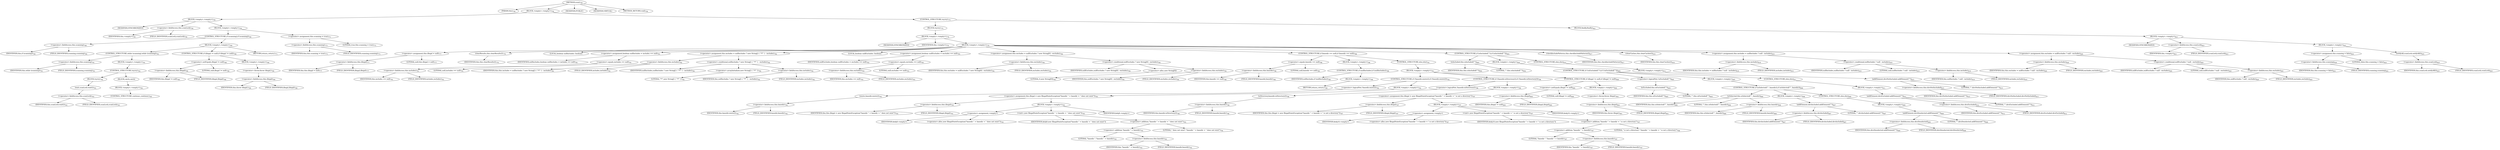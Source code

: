 digraph "scan" {  
"871" [label = <(METHOD,scan)<SUB>758</SUB>> ]
"33" [label = <(PARAM,this)<SUB>758</SUB>> ]
"872" [label = <(BLOCK,&lt;empty&gt;,&lt;empty&gt;)<SUB>758</SUB>> ]
"873" [label = <(BLOCK,&lt;empty&gt;,&lt;empty&gt;)<SUB>759</SUB>> ]
"874" [label = <(MODIFIER,SYNCHRONIZED)> ]
"875" [label = <(&lt;operator&gt;.fieldAccess,this.scanLock)<SUB>759</SUB>> ]
"876" [label = <(IDENTIFIER,this,&lt;empty&gt;)<SUB>759</SUB>> ]
"877" [label = <(FIELD_IDENTIFIER,scanLock,scanLock)<SUB>759</SUB>> ]
"878" [label = <(BLOCK,&lt;empty&gt;,&lt;empty&gt;)<SUB>759</SUB>> ]
"879" [label = <(CONTROL_STRUCTURE,if (scanning),if (scanning))<SUB>760</SUB>> ]
"880" [label = <(&lt;operator&gt;.fieldAccess,this.scanning)<SUB>760</SUB>> ]
"881" [label = <(IDENTIFIER,this,if (scanning))<SUB>760</SUB>> ]
"882" [label = <(FIELD_IDENTIFIER,scanning,scanning)<SUB>760</SUB>> ]
"883" [label = <(BLOCK,&lt;empty&gt;,&lt;empty&gt;)<SUB>760</SUB>> ]
"884" [label = <(CONTROL_STRUCTURE,while (scanning),while (scanning))<SUB>761</SUB>> ]
"885" [label = <(&lt;operator&gt;.fieldAccess,this.scanning)<SUB>761</SUB>> ]
"886" [label = <(IDENTIFIER,this,while (scanning))<SUB>761</SUB>> ]
"887" [label = <(FIELD_IDENTIFIER,scanning,scanning)<SUB>761</SUB>> ]
"888" [label = <(BLOCK,&lt;empty&gt;,&lt;empty&gt;)<SUB>761</SUB>> ]
"889" [label = <(CONTROL_STRUCTURE,try,try)<SUB>762</SUB>> ]
"890" [label = <(BLOCK,try,try)<SUB>762</SUB>> ]
"891" [label = <(wait,scanLock.wait())<SUB>763</SUB>> ]
"892" [label = <(&lt;operator&gt;.fieldAccess,this.scanLock)<SUB>763</SUB>> ]
"893" [label = <(IDENTIFIER,this,scanLock.wait())<SUB>763</SUB>> ]
"894" [label = <(FIELD_IDENTIFIER,scanLock,scanLock)<SUB>763</SUB>> ]
"895" [label = <(BLOCK,catch,catch)> ]
"896" [label = <(BLOCK,&lt;empty&gt;,&lt;empty&gt;)<SUB>764</SUB>> ]
"897" [label = <(CONTROL_STRUCTURE,continue;,continue;)<SUB>765</SUB>> ]
"898" [label = <(CONTROL_STRUCTURE,if (illegal != null),if (illegal != null))<SUB>768</SUB>> ]
"899" [label = <(&lt;operator&gt;.notEquals,illegal != null)<SUB>768</SUB>> ]
"900" [label = <(&lt;operator&gt;.fieldAccess,this.illegal)<SUB>768</SUB>> ]
"901" [label = <(IDENTIFIER,this,illegal != null)<SUB>768</SUB>> ]
"902" [label = <(FIELD_IDENTIFIER,illegal,illegal)<SUB>768</SUB>> ]
"903" [label = <(LITERAL,null,illegal != null)<SUB>768</SUB>> ]
"904" [label = <(BLOCK,&lt;empty&gt;,&lt;empty&gt;)<SUB>768</SUB>> ]
"905" [label = <(&lt;operator&gt;.throw,throw illegal;)<SUB>769</SUB>> ]
"906" [label = <(&lt;operator&gt;.fieldAccess,this.illegal)<SUB>769</SUB>> ]
"907" [label = <(IDENTIFIER,this,throw illegal;)<SUB>769</SUB>> ]
"908" [label = <(FIELD_IDENTIFIER,illegal,illegal)<SUB>769</SUB>> ]
"909" [label = <(RETURN,return;,return;)<SUB>771</SUB>> ]
"910" [label = <(&lt;operator&gt;.assignment,this.scanning = true)<SUB>773</SUB>> ]
"911" [label = <(&lt;operator&gt;.fieldAccess,this.scanning)<SUB>773</SUB>> ]
"912" [label = <(IDENTIFIER,this,this.scanning = true)<SUB>773</SUB>> ]
"913" [label = <(FIELD_IDENTIFIER,scanning,scanning)<SUB>773</SUB>> ]
"914" [label = <(LITERAL,true,this.scanning = true)<SUB>773</SUB>> ]
"915" [label = <(CONTROL_STRUCTURE,try,try)<SUB>775</SUB>> ]
"916" [label = <(BLOCK,try,try)<SUB>775</SUB>> ]
"917" [label = <(BLOCK,&lt;empty&gt;,&lt;empty&gt;)<SUB>776</SUB>> ]
"918" [label = <(MODIFIER,SYNCHRONIZED)> ]
"32" [label = <(IDENTIFIER,this,&lt;empty&gt;)<SUB>776</SUB>> ]
"919" [label = <(BLOCK,&lt;empty&gt;,&lt;empty&gt;)<SUB>776</SUB>> ]
"920" [label = <(&lt;operator&gt;.assignment,this.illegal = null)<SUB>777</SUB>> ]
"921" [label = <(&lt;operator&gt;.fieldAccess,this.illegal)<SUB>777</SUB>> ]
"922" [label = <(IDENTIFIER,this,this.illegal = null)<SUB>777</SUB>> ]
"923" [label = <(FIELD_IDENTIFIER,illegal,illegal)<SUB>777</SUB>> ]
"924" [label = <(LITERAL,null,this.illegal = null)<SUB>777</SUB>> ]
"925" [label = <(clearResults,this.clearResults())<SUB>778</SUB>> ]
"34" [label = <(IDENTIFIER,this,this.clearResults())<SUB>778</SUB>> ]
"926" [label = <(LOCAL,boolean nullIncludes: boolean)> ]
"927" [label = <(&lt;operator&gt;.assignment,boolean nullIncludes = includes == null)<SUB>781</SUB>> ]
"928" [label = <(IDENTIFIER,nullIncludes,boolean nullIncludes = includes == null)<SUB>781</SUB>> ]
"929" [label = <(&lt;operator&gt;.equals,includes == null)<SUB>781</SUB>> ]
"930" [label = <(&lt;operator&gt;.fieldAccess,this.includes)<SUB>781</SUB>> ]
"931" [label = <(IDENTIFIER,this,includes == null)<SUB>781</SUB>> ]
"932" [label = <(FIELD_IDENTIFIER,includes,includes)<SUB>781</SUB>> ]
"933" [label = <(LITERAL,null,includes == null)<SUB>781</SUB>> ]
"934" [label = <(&lt;operator&gt;.assignment,this.includes = nullIncludes ? new String[] { &quot;**&quot; } : includes)<SUB>782</SUB>> ]
"935" [label = <(&lt;operator&gt;.fieldAccess,this.includes)<SUB>782</SUB>> ]
"936" [label = <(IDENTIFIER,this,this.includes = nullIncludes ? new String[] { &quot;**&quot; } : includes)<SUB>782</SUB>> ]
"937" [label = <(FIELD_IDENTIFIER,includes,includes)<SUB>782</SUB>> ]
"938" [label = <(&lt;operator&gt;.conditional,nullIncludes ? new String[] { &quot;**&quot; } : includes)<SUB>782</SUB>> ]
"939" [label = <(IDENTIFIER,nullIncludes,nullIncludes ? new String[] { &quot;**&quot; } : includes)<SUB>782</SUB>> ]
"940" [label = <(&lt;operator&gt;.arrayInitializer,new String[] { &quot;**&quot; })<SUB>782</SUB>> ]
"941" [label = <(LITERAL,&quot;**&quot;,new String[] { &quot;**&quot; })<SUB>782</SUB>> ]
"942" [label = <(&lt;operator&gt;.fieldAccess,this.includes)<SUB>782</SUB>> ]
"943" [label = <(IDENTIFIER,this,nullIncludes ? new String[] { &quot;**&quot; } : includes)<SUB>782</SUB>> ]
"944" [label = <(FIELD_IDENTIFIER,includes,includes)<SUB>782</SUB>> ]
"945" [label = <(LOCAL,boolean nullExcludes: boolean)> ]
"946" [label = <(&lt;operator&gt;.assignment,boolean nullExcludes = excludes == null)<SUB>783</SUB>> ]
"947" [label = <(IDENTIFIER,nullExcludes,boolean nullExcludes = excludes == null)<SUB>783</SUB>> ]
"948" [label = <(&lt;operator&gt;.equals,excludes == null)<SUB>783</SUB>> ]
"949" [label = <(&lt;operator&gt;.fieldAccess,this.excludes)<SUB>783</SUB>> ]
"950" [label = <(IDENTIFIER,this,excludes == null)<SUB>783</SUB>> ]
"951" [label = <(FIELD_IDENTIFIER,excludes,excludes)<SUB>783</SUB>> ]
"952" [label = <(LITERAL,null,excludes == null)<SUB>783</SUB>> ]
"953" [label = <(&lt;operator&gt;.assignment,this.excludes = nullExcludes ? new String[0] : excludes)<SUB>784</SUB>> ]
"954" [label = <(&lt;operator&gt;.fieldAccess,this.excludes)<SUB>784</SUB>> ]
"955" [label = <(IDENTIFIER,this,this.excludes = nullExcludes ? new String[0] : excludes)<SUB>784</SUB>> ]
"956" [label = <(FIELD_IDENTIFIER,excludes,excludes)<SUB>784</SUB>> ]
"957" [label = <(&lt;operator&gt;.conditional,nullExcludes ? new String[0] : excludes)<SUB>784</SUB>> ]
"958" [label = <(IDENTIFIER,nullExcludes,nullExcludes ? new String[0] : excludes)<SUB>784</SUB>> ]
"959" [label = <(&lt;operator&gt;.alloc,new String[0])> ]
"960" [label = <(LITERAL,0,new String[0])<SUB>784</SUB>> ]
"961" [label = <(&lt;operator&gt;.fieldAccess,this.excludes)<SUB>784</SUB>> ]
"962" [label = <(IDENTIFIER,this,nullExcludes ? new String[0] : excludes)<SUB>784</SUB>> ]
"963" [label = <(FIELD_IDENTIFIER,excludes,excludes)<SUB>784</SUB>> ]
"964" [label = <(CONTROL_STRUCTURE,if (basedir == null),if (basedir == null))<SUB>786</SUB>> ]
"965" [label = <(&lt;operator&gt;.equals,basedir == null)<SUB>786</SUB>> ]
"966" [label = <(&lt;operator&gt;.fieldAccess,this.basedir)<SUB>786</SUB>> ]
"967" [label = <(IDENTIFIER,this,basedir == null)<SUB>786</SUB>> ]
"968" [label = <(FIELD_IDENTIFIER,basedir,basedir)<SUB>786</SUB>> ]
"969" [label = <(LITERAL,null,basedir == null)<SUB>786</SUB>> ]
"970" [label = <(BLOCK,&lt;empty&gt;,&lt;empty&gt;)<SUB>786</SUB>> ]
"971" [label = <(CONTROL_STRUCTURE,if (nullIncludes),if (nullIncludes))<SUB>788</SUB>> ]
"972" [label = <(IDENTIFIER,nullIncludes,if (nullIncludes))<SUB>788</SUB>> ]
"973" [label = <(BLOCK,&lt;empty&gt;,&lt;empty&gt;)<SUB>788</SUB>> ]
"974" [label = <(RETURN,return;,return;)<SUB>789</SUB>> ]
"975" [label = <(CONTROL_STRUCTURE,else,else)<SUB>791</SUB>> ]
"976" [label = <(BLOCK,&lt;empty&gt;,&lt;empty&gt;)<SUB>791</SUB>> ]
"977" [label = <(CONTROL_STRUCTURE,if (!basedir.exists()),if (!basedir.exists()))<SUB>792</SUB>> ]
"978" [label = <(&lt;operator&gt;.logicalNot,!basedir.exists())<SUB>792</SUB>> ]
"979" [label = <(exists,basedir.exists())<SUB>792</SUB>> ]
"980" [label = <(&lt;operator&gt;.fieldAccess,this.basedir)<SUB>792</SUB>> ]
"981" [label = <(IDENTIFIER,this,basedir.exists())<SUB>792</SUB>> ]
"982" [label = <(FIELD_IDENTIFIER,basedir,basedir)<SUB>792</SUB>> ]
"983" [label = <(BLOCK,&lt;empty&gt;,&lt;empty&gt;)<SUB>792</SUB>> ]
"984" [label = <(&lt;operator&gt;.assignment,this.illegal = new IllegalStateException(&quot;basedir &quot; + basedir + &quot; does not exist&quot;))<SUB>793</SUB>> ]
"985" [label = <(&lt;operator&gt;.fieldAccess,this.illegal)<SUB>793</SUB>> ]
"986" [label = <(IDENTIFIER,this,this.illegal = new IllegalStateException(&quot;basedir &quot; + basedir + &quot; does not exist&quot;))<SUB>793</SUB>> ]
"987" [label = <(FIELD_IDENTIFIER,illegal,illegal)<SUB>793</SUB>> ]
"988" [label = <(BLOCK,&lt;empty&gt;,&lt;empty&gt;)<SUB>793</SUB>> ]
"989" [label = <(&lt;operator&gt;.assignment,&lt;empty&gt;)> ]
"990" [label = <(IDENTIFIER,$obj9,&lt;empty&gt;)> ]
"991" [label = <(&lt;operator&gt;.alloc,new IllegalStateException(&quot;basedir &quot; + basedir + &quot; does not exist&quot;))<SUB>793</SUB>> ]
"992" [label = <(&lt;init&gt;,new IllegalStateException(&quot;basedir &quot; + basedir + &quot; does not exist&quot;))<SUB>793</SUB>> ]
"993" [label = <(IDENTIFIER,$obj9,new IllegalStateException(&quot;basedir &quot; + basedir + &quot; does not exist&quot;))> ]
"994" [label = <(&lt;operator&gt;.addition,&quot;basedir &quot; + basedir + &quot; does not exist&quot;)<SUB>793</SUB>> ]
"995" [label = <(&lt;operator&gt;.addition,&quot;basedir &quot; + basedir)<SUB>793</SUB>> ]
"996" [label = <(LITERAL,&quot;basedir &quot;,&quot;basedir &quot; + basedir)<SUB>793</SUB>> ]
"997" [label = <(&lt;operator&gt;.fieldAccess,this.basedir)<SUB>793</SUB>> ]
"998" [label = <(IDENTIFIER,this,&quot;basedir &quot; + basedir)<SUB>793</SUB>> ]
"999" [label = <(FIELD_IDENTIFIER,basedir,basedir)<SUB>793</SUB>> ]
"1000" [label = <(LITERAL,&quot; does not exist&quot;,&quot;basedir &quot; + basedir + &quot; does not exist&quot;)<SUB>794</SUB>> ]
"1001" [label = <(IDENTIFIER,$obj9,&lt;empty&gt;)> ]
"1002" [label = <(CONTROL_STRUCTURE,if (!basedir.isDirectory()),if (!basedir.isDirectory()))<SUB>796</SUB>> ]
"1003" [label = <(&lt;operator&gt;.logicalNot,!basedir.isDirectory())<SUB>796</SUB>> ]
"1004" [label = <(isDirectory,basedir.isDirectory())<SUB>796</SUB>> ]
"1005" [label = <(&lt;operator&gt;.fieldAccess,this.basedir)<SUB>796</SUB>> ]
"1006" [label = <(IDENTIFIER,this,basedir.isDirectory())<SUB>796</SUB>> ]
"1007" [label = <(FIELD_IDENTIFIER,basedir,basedir)<SUB>796</SUB>> ]
"1008" [label = <(BLOCK,&lt;empty&gt;,&lt;empty&gt;)<SUB>796</SUB>> ]
"1009" [label = <(&lt;operator&gt;.assignment,this.illegal = new IllegalStateException(&quot;basedir &quot; + basedir + &quot; is not a directory&quot;))<SUB>797</SUB>> ]
"1010" [label = <(&lt;operator&gt;.fieldAccess,this.illegal)<SUB>797</SUB>> ]
"1011" [label = <(IDENTIFIER,this,this.illegal = new IllegalStateException(&quot;basedir &quot; + basedir + &quot; is not a directory&quot;))<SUB>797</SUB>> ]
"1012" [label = <(FIELD_IDENTIFIER,illegal,illegal)<SUB>797</SUB>> ]
"1013" [label = <(BLOCK,&lt;empty&gt;,&lt;empty&gt;)<SUB>797</SUB>> ]
"1014" [label = <(&lt;operator&gt;.assignment,&lt;empty&gt;)> ]
"1015" [label = <(IDENTIFIER,$obj10,&lt;empty&gt;)> ]
"1016" [label = <(&lt;operator&gt;.alloc,new IllegalStateException(&quot;basedir &quot; + basedir + &quot; is not a directory&quot;))<SUB>797</SUB>> ]
"1017" [label = <(&lt;init&gt;,new IllegalStateException(&quot;basedir &quot; + basedir + &quot; is not a directory&quot;))<SUB>797</SUB>> ]
"1018" [label = <(IDENTIFIER,$obj10,new IllegalStateException(&quot;basedir &quot; + basedir + &quot; is not a directory&quot;))> ]
"1019" [label = <(&lt;operator&gt;.addition,&quot;basedir &quot; + basedir + &quot; is not a directory&quot;)<SUB>797</SUB>> ]
"1020" [label = <(&lt;operator&gt;.addition,&quot;basedir &quot; + basedir)<SUB>797</SUB>> ]
"1021" [label = <(LITERAL,&quot;basedir &quot;,&quot;basedir &quot; + basedir)<SUB>797</SUB>> ]
"1022" [label = <(&lt;operator&gt;.fieldAccess,this.basedir)<SUB>797</SUB>> ]
"1023" [label = <(IDENTIFIER,this,&quot;basedir &quot; + basedir)<SUB>797</SUB>> ]
"1024" [label = <(FIELD_IDENTIFIER,basedir,basedir)<SUB>797</SUB>> ]
"1025" [label = <(LITERAL,&quot; is not a directory&quot;,&quot;basedir &quot; + basedir + &quot; is not a directory&quot;)<SUB>798</SUB>> ]
"1026" [label = <(IDENTIFIER,$obj10,&lt;empty&gt;)> ]
"1027" [label = <(CONTROL_STRUCTURE,if (illegal != null),if (illegal != null))<SUB>800</SUB>> ]
"1028" [label = <(&lt;operator&gt;.notEquals,illegal != null)<SUB>800</SUB>> ]
"1029" [label = <(&lt;operator&gt;.fieldAccess,this.illegal)<SUB>800</SUB>> ]
"1030" [label = <(IDENTIFIER,this,illegal != null)<SUB>800</SUB>> ]
"1031" [label = <(FIELD_IDENTIFIER,illegal,illegal)<SUB>800</SUB>> ]
"1032" [label = <(LITERAL,null,illegal != null)<SUB>800</SUB>> ]
"1033" [label = <(BLOCK,&lt;empty&gt;,&lt;empty&gt;)<SUB>800</SUB>> ]
"1034" [label = <(&lt;operator&gt;.throw,throw illegal;)<SUB>801</SUB>> ]
"1035" [label = <(&lt;operator&gt;.fieldAccess,this.illegal)<SUB>801</SUB>> ]
"1036" [label = <(IDENTIFIER,this,throw illegal;)<SUB>801</SUB>> ]
"1037" [label = <(FIELD_IDENTIFIER,illegal,illegal)<SUB>801</SUB>> ]
"1038" [label = <(CONTROL_STRUCTURE,if (isIncluded(&quot;&quot;)),if (isIncluded(&quot;&quot;)))<SUB>804</SUB>> ]
"1039" [label = <(isIncluded,this.isIncluded(&quot;&quot;))<SUB>804</SUB>> ]
"35" [label = <(IDENTIFIER,this,this.isIncluded(&quot;&quot;))<SUB>804</SUB>> ]
"1040" [label = <(LITERAL,&quot;&quot;,this.isIncluded(&quot;&quot;))<SUB>804</SUB>> ]
"1041" [label = <(BLOCK,&lt;empty&gt;,&lt;empty&gt;)<SUB>804</SUB>> ]
"1042" [label = <(CONTROL_STRUCTURE,if (!isExcluded(&quot;&quot;)),if (!isExcluded(&quot;&quot;)))<SUB>805</SUB>> ]
"1043" [label = <(&lt;operator&gt;.logicalNot,!isExcluded(&quot;&quot;))<SUB>805</SUB>> ]
"1044" [label = <(isExcluded,this.isExcluded(&quot;&quot;))<SUB>805</SUB>> ]
"36" [label = <(IDENTIFIER,this,this.isExcluded(&quot;&quot;))<SUB>805</SUB>> ]
"1045" [label = <(LITERAL,&quot;&quot;,this.isExcluded(&quot;&quot;))<SUB>805</SUB>> ]
"1046" [label = <(BLOCK,&lt;empty&gt;,&lt;empty&gt;)<SUB>805</SUB>> ]
"1047" [label = <(CONTROL_STRUCTURE,if (isSelected(&quot;&quot;, basedir)),if (isSelected(&quot;&quot;, basedir)))<SUB>806</SUB>> ]
"1048" [label = <(isSelected,this.isSelected(&quot;&quot;, basedir))<SUB>806</SUB>> ]
"37" [label = <(IDENTIFIER,this,this.isSelected(&quot;&quot;, basedir))<SUB>806</SUB>> ]
"1049" [label = <(LITERAL,&quot;&quot;,this.isSelected(&quot;&quot;, basedir))<SUB>806</SUB>> ]
"1050" [label = <(&lt;operator&gt;.fieldAccess,this.basedir)<SUB>806</SUB>> ]
"1051" [label = <(IDENTIFIER,this,this.isSelected(&quot;&quot;, basedir))<SUB>806</SUB>> ]
"1052" [label = <(FIELD_IDENTIFIER,basedir,basedir)<SUB>806</SUB>> ]
"1053" [label = <(BLOCK,&lt;empty&gt;,&lt;empty&gt;)<SUB>806</SUB>> ]
"1054" [label = <(addElement,dirsIncluded.addElement(&quot;&quot;))<SUB>807</SUB>> ]
"1055" [label = <(&lt;operator&gt;.fieldAccess,this.dirsIncluded)<SUB>807</SUB>> ]
"1056" [label = <(IDENTIFIER,this,dirsIncluded.addElement(&quot;&quot;))<SUB>807</SUB>> ]
"1057" [label = <(FIELD_IDENTIFIER,dirsIncluded,dirsIncluded)<SUB>807</SUB>> ]
"1058" [label = <(LITERAL,&quot;&quot;,dirsIncluded.addElement(&quot;&quot;))<SUB>807</SUB>> ]
"1059" [label = <(CONTROL_STRUCTURE,else,else)<SUB>808</SUB>> ]
"1060" [label = <(BLOCK,&lt;empty&gt;,&lt;empty&gt;)<SUB>808</SUB>> ]
"1061" [label = <(addElement,dirsDeselected.addElement(&quot;&quot;))<SUB>809</SUB>> ]
"1062" [label = <(&lt;operator&gt;.fieldAccess,this.dirsDeselected)<SUB>809</SUB>> ]
"1063" [label = <(IDENTIFIER,this,dirsDeselected.addElement(&quot;&quot;))<SUB>809</SUB>> ]
"1064" [label = <(FIELD_IDENTIFIER,dirsDeselected,dirsDeselected)<SUB>809</SUB>> ]
"1065" [label = <(LITERAL,&quot;&quot;,dirsDeselected.addElement(&quot;&quot;))<SUB>809</SUB>> ]
"1066" [label = <(CONTROL_STRUCTURE,else,else)<SUB>811</SUB>> ]
"1067" [label = <(BLOCK,&lt;empty&gt;,&lt;empty&gt;)<SUB>811</SUB>> ]
"1068" [label = <(addElement,dirsExcluded.addElement(&quot;&quot;))<SUB>812</SUB>> ]
"1069" [label = <(&lt;operator&gt;.fieldAccess,this.dirsExcluded)<SUB>812</SUB>> ]
"1070" [label = <(IDENTIFIER,this,dirsExcluded.addElement(&quot;&quot;))<SUB>812</SUB>> ]
"1071" [label = <(FIELD_IDENTIFIER,dirsExcluded,dirsExcluded)<SUB>812</SUB>> ]
"1072" [label = <(LITERAL,&quot;&quot;,dirsExcluded.addElement(&quot;&quot;))<SUB>812</SUB>> ]
"1073" [label = <(CONTROL_STRUCTURE,else,else)<SUB>814</SUB>> ]
"1074" [label = <(BLOCK,&lt;empty&gt;,&lt;empty&gt;)<SUB>814</SUB>> ]
"1075" [label = <(addElement,dirsNotIncluded.addElement(&quot;&quot;))<SUB>815</SUB>> ]
"1076" [label = <(&lt;operator&gt;.fieldAccess,this.dirsNotIncluded)<SUB>815</SUB>> ]
"1077" [label = <(IDENTIFIER,this,dirsNotIncluded.addElement(&quot;&quot;))<SUB>815</SUB>> ]
"1078" [label = <(FIELD_IDENTIFIER,dirsNotIncluded,dirsNotIncluded)<SUB>815</SUB>> ]
"1079" [label = <(LITERAL,&quot;&quot;,dirsNotIncluded.addElement(&quot;&quot;))<SUB>815</SUB>> ]
"1080" [label = <(checkIncludePatterns,this.checkIncludePatterns())<SUB>817</SUB>> ]
"38" [label = <(IDENTIFIER,this,this.checkIncludePatterns())<SUB>817</SUB>> ]
"1081" [label = <(clearCaches,this.clearCaches())<SUB>818</SUB>> ]
"39" [label = <(IDENTIFIER,this,this.clearCaches())<SUB>818</SUB>> ]
"1082" [label = <(&lt;operator&gt;.assignment,this.includes = nullIncludes ? null : includes)<SUB>819</SUB>> ]
"1083" [label = <(&lt;operator&gt;.fieldAccess,this.includes)<SUB>819</SUB>> ]
"1084" [label = <(IDENTIFIER,this,this.includes = nullIncludes ? null : includes)<SUB>819</SUB>> ]
"1085" [label = <(FIELD_IDENTIFIER,includes,includes)<SUB>819</SUB>> ]
"1086" [label = <(&lt;operator&gt;.conditional,nullIncludes ? null : includes)<SUB>819</SUB>> ]
"1087" [label = <(IDENTIFIER,nullIncludes,nullIncludes ? null : includes)<SUB>819</SUB>> ]
"1088" [label = <(LITERAL,null,nullIncludes ? null : includes)<SUB>819</SUB>> ]
"1089" [label = <(&lt;operator&gt;.fieldAccess,this.includes)<SUB>819</SUB>> ]
"1090" [label = <(IDENTIFIER,this,nullIncludes ? null : includes)<SUB>819</SUB>> ]
"1091" [label = <(FIELD_IDENTIFIER,includes,includes)<SUB>819</SUB>> ]
"1092" [label = <(&lt;operator&gt;.assignment,this.excludes = nullExcludes ? null : excludes)<SUB>820</SUB>> ]
"1093" [label = <(&lt;operator&gt;.fieldAccess,this.excludes)<SUB>820</SUB>> ]
"1094" [label = <(IDENTIFIER,this,this.excludes = nullExcludes ? null : excludes)<SUB>820</SUB>> ]
"1095" [label = <(FIELD_IDENTIFIER,excludes,excludes)<SUB>820</SUB>> ]
"1096" [label = <(&lt;operator&gt;.conditional,nullExcludes ? null : excludes)<SUB>820</SUB>> ]
"1097" [label = <(IDENTIFIER,nullExcludes,nullExcludes ? null : excludes)<SUB>820</SUB>> ]
"1098" [label = <(LITERAL,null,nullExcludes ? null : excludes)<SUB>820</SUB>> ]
"1099" [label = <(&lt;operator&gt;.fieldAccess,this.excludes)<SUB>820</SUB>> ]
"1100" [label = <(IDENTIFIER,this,nullExcludes ? null : excludes)<SUB>820</SUB>> ]
"1101" [label = <(FIELD_IDENTIFIER,excludes,excludes)<SUB>820</SUB>> ]
"1102" [label = <(BLOCK,finally,finally)<SUB>822</SUB>> ]
"1103" [label = <(BLOCK,&lt;empty&gt;,&lt;empty&gt;)<SUB>823</SUB>> ]
"1104" [label = <(MODIFIER,SYNCHRONIZED)> ]
"1105" [label = <(&lt;operator&gt;.fieldAccess,this.scanLock)<SUB>823</SUB>> ]
"1106" [label = <(IDENTIFIER,this,&lt;empty&gt;)<SUB>823</SUB>> ]
"1107" [label = <(FIELD_IDENTIFIER,scanLock,scanLock)<SUB>823</SUB>> ]
"1108" [label = <(BLOCK,&lt;empty&gt;,&lt;empty&gt;)<SUB>823</SUB>> ]
"1109" [label = <(&lt;operator&gt;.assignment,this.scanning = false)<SUB>824</SUB>> ]
"1110" [label = <(&lt;operator&gt;.fieldAccess,this.scanning)<SUB>824</SUB>> ]
"1111" [label = <(IDENTIFIER,this,this.scanning = false)<SUB>824</SUB>> ]
"1112" [label = <(FIELD_IDENTIFIER,scanning,scanning)<SUB>824</SUB>> ]
"1113" [label = <(LITERAL,false,this.scanning = false)<SUB>824</SUB>> ]
"1114" [label = <(notifyAll,scanLock.notifyAll())<SUB>825</SUB>> ]
"1115" [label = <(&lt;operator&gt;.fieldAccess,this.scanLock)<SUB>825</SUB>> ]
"1116" [label = <(IDENTIFIER,this,scanLock.notifyAll())<SUB>825</SUB>> ]
"1117" [label = <(FIELD_IDENTIFIER,scanLock,scanLock)<SUB>825</SUB>> ]
"1118" [label = <(MODIFIER,PUBLIC)> ]
"1119" [label = <(MODIFIER,VIRTUAL)> ]
"1120" [label = <(METHOD_RETURN,void)<SUB>758</SUB>> ]
  "871" -> "33" 
  "871" -> "872" 
  "871" -> "1118" 
  "871" -> "1119" 
  "871" -> "1120" 
  "872" -> "873" 
  "872" -> "915" 
  "873" -> "874" 
  "873" -> "875" 
  "873" -> "878" 
  "875" -> "876" 
  "875" -> "877" 
  "878" -> "879" 
  "878" -> "910" 
  "879" -> "880" 
  "879" -> "883" 
  "880" -> "881" 
  "880" -> "882" 
  "883" -> "884" 
  "883" -> "898" 
  "883" -> "909" 
  "884" -> "885" 
  "884" -> "888" 
  "885" -> "886" 
  "885" -> "887" 
  "888" -> "889" 
  "889" -> "890" 
  "889" -> "895" 
  "890" -> "891" 
  "891" -> "892" 
  "892" -> "893" 
  "892" -> "894" 
  "895" -> "896" 
  "896" -> "897" 
  "898" -> "899" 
  "898" -> "904" 
  "899" -> "900" 
  "899" -> "903" 
  "900" -> "901" 
  "900" -> "902" 
  "904" -> "905" 
  "905" -> "906" 
  "906" -> "907" 
  "906" -> "908" 
  "910" -> "911" 
  "910" -> "914" 
  "911" -> "912" 
  "911" -> "913" 
  "915" -> "916" 
  "915" -> "1102" 
  "916" -> "917" 
  "917" -> "918" 
  "917" -> "32" 
  "917" -> "919" 
  "919" -> "920" 
  "919" -> "925" 
  "919" -> "926" 
  "919" -> "927" 
  "919" -> "934" 
  "919" -> "945" 
  "919" -> "946" 
  "919" -> "953" 
  "919" -> "964" 
  "919" -> "1038" 
  "919" -> "1080" 
  "919" -> "1081" 
  "919" -> "1082" 
  "919" -> "1092" 
  "920" -> "921" 
  "920" -> "924" 
  "921" -> "922" 
  "921" -> "923" 
  "925" -> "34" 
  "927" -> "928" 
  "927" -> "929" 
  "929" -> "930" 
  "929" -> "933" 
  "930" -> "931" 
  "930" -> "932" 
  "934" -> "935" 
  "934" -> "938" 
  "935" -> "936" 
  "935" -> "937" 
  "938" -> "939" 
  "938" -> "940" 
  "938" -> "942" 
  "940" -> "941" 
  "942" -> "943" 
  "942" -> "944" 
  "946" -> "947" 
  "946" -> "948" 
  "948" -> "949" 
  "948" -> "952" 
  "949" -> "950" 
  "949" -> "951" 
  "953" -> "954" 
  "953" -> "957" 
  "954" -> "955" 
  "954" -> "956" 
  "957" -> "958" 
  "957" -> "959" 
  "957" -> "961" 
  "959" -> "960" 
  "961" -> "962" 
  "961" -> "963" 
  "964" -> "965" 
  "964" -> "970" 
  "964" -> "975" 
  "965" -> "966" 
  "965" -> "969" 
  "966" -> "967" 
  "966" -> "968" 
  "970" -> "971" 
  "971" -> "972" 
  "971" -> "973" 
  "973" -> "974" 
  "975" -> "976" 
  "976" -> "977" 
  "976" -> "1002" 
  "976" -> "1027" 
  "977" -> "978" 
  "977" -> "983" 
  "978" -> "979" 
  "979" -> "980" 
  "980" -> "981" 
  "980" -> "982" 
  "983" -> "984" 
  "984" -> "985" 
  "984" -> "988" 
  "985" -> "986" 
  "985" -> "987" 
  "988" -> "989" 
  "988" -> "992" 
  "988" -> "1001" 
  "989" -> "990" 
  "989" -> "991" 
  "992" -> "993" 
  "992" -> "994" 
  "994" -> "995" 
  "994" -> "1000" 
  "995" -> "996" 
  "995" -> "997" 
  "997" -> "998" 
  "997" -> "999" 
  "1002" -> "1003" 
  "1002" -> "1008" 
  "1003" -> "1004" 
  "1004" -> "1005" 
  "1005" -> "1006" 
  "1005" -> "1007" 
  "1008" -> "1009" 
  "1009" -> "1010" 
  "1009" -> "1013" 
  "1010" -> "1011" 
  "1010" -> "1012" 
  "1013" -> "1014" 
  "1013" -> "1017" 
  "1013" -> "1026" 
  "1014" -> "1015" 
  "1014" -> "1016" 
  "1017" -> "1018" 
  "1017" -> "1019" 
  "1019" -> "1020" 
  "1019" -> "1025" 
  "1020" -> "1021" 
  "1020" -> "1022" 
  "1022" -> "1023" 
  "1022" -> "1024" 
  "1027" -> "1028" 
  "1027" -> "1033" 
  "1028" -> "1029" 
  "1028" -> "1032" 
  "1029" -> "1030" 
  "1029" -> "1031" 
  "1033" -> "1034" 
  "1034" -> "1035" 
  "1035" -> "1036" 
  "1035" -> "1037" 
  "1038" -> "1039" 
  "1038" -> "1041" 
  "1038" -> "1073" 
  "1039" -> "35" 
  "1039" -> "1040" 
  "1041" -> "1042" 
  "1042" -> "1043" 
  "1042" -> "1046" 
  "1042" -> "1066" 
  "1043" -> "1044" 
  "1044" -> "36" 
  "1044" -> "1045" 
  "1046" -> "1047" 
  "1047" -> "1048" 
  "1047" -> "1053" 
  "1047" -> "1059" 
  "1048" -> "37" 
  "1048" -> "1049" 
  "1048" -> "1050" 
  "1050" -> "1051" 
  "1050" -> "1052" 
  "1053" -> "1054" 
  "1054" -> "1055" 
  "1054" -> "1058" 
  "1055" -> "1056" 
  "1055" -> "1057" 
  "1059" -> "1060" 
  "1060" -> "1061" 
  "1061" -> "1062" 
  "1061" -> "1065" 
  "1062" -> "1063" 
  "1062" -> "1064" 
  "1066" -> "1067" 
  "1067" -> "1068" 
  "1068" -> "1069" 
  "1068" -> "1072" 
  "1069" -> "1070" 
  "1069" -> "1071" 
  "1073" -> "1074" 
  "1074" -> "1075" 
  "1075" -> "1076" 
  "1075" -> "1079" 
  "1076" -> "1077" 
  "1076" -> "1078" 
  "1080" -> "38" 
  "1081" -> "39" 
  "1082" -> "1083" 
  "1082" -> "1086" 
  "1083" -> "1084" 
  "1083" -> "1085" 
  "1086" -> "1087" 
  "1086" -> "1088" 
  "1086" -> "1089" 
  "1089" -> "1090" 
  "1089" -> "1091" 
  "1092" -> "1093" 
  "1092" -> "1096" 
  "1093" -> "1094" 
  "1093" -> "1095" 
  "1096" -> "1097" 
  "1096" -> "1098" 
  "1096" -> "1099" 
  "1099" -> "1100" 
  "1099" -> "1101" 
  "1102" -> "1103" 
  "1103" -> "1104" 
  "1103" -> "1105" 
  "1103" -> "1108" 
  "1105" -> "1106" 
  "1105" -> "1107" 
  "1108" -> "1109" 
  "1108" -> "1114" 
  "1109" -> "1110" 
  "1109" -> "1113" 
  "1110" -> "1111" 
  "1110" -> "1112" 
  "1114" -> "1115" 
  "1115" -> "1116" 
  "1115" -> "1117" 
}
